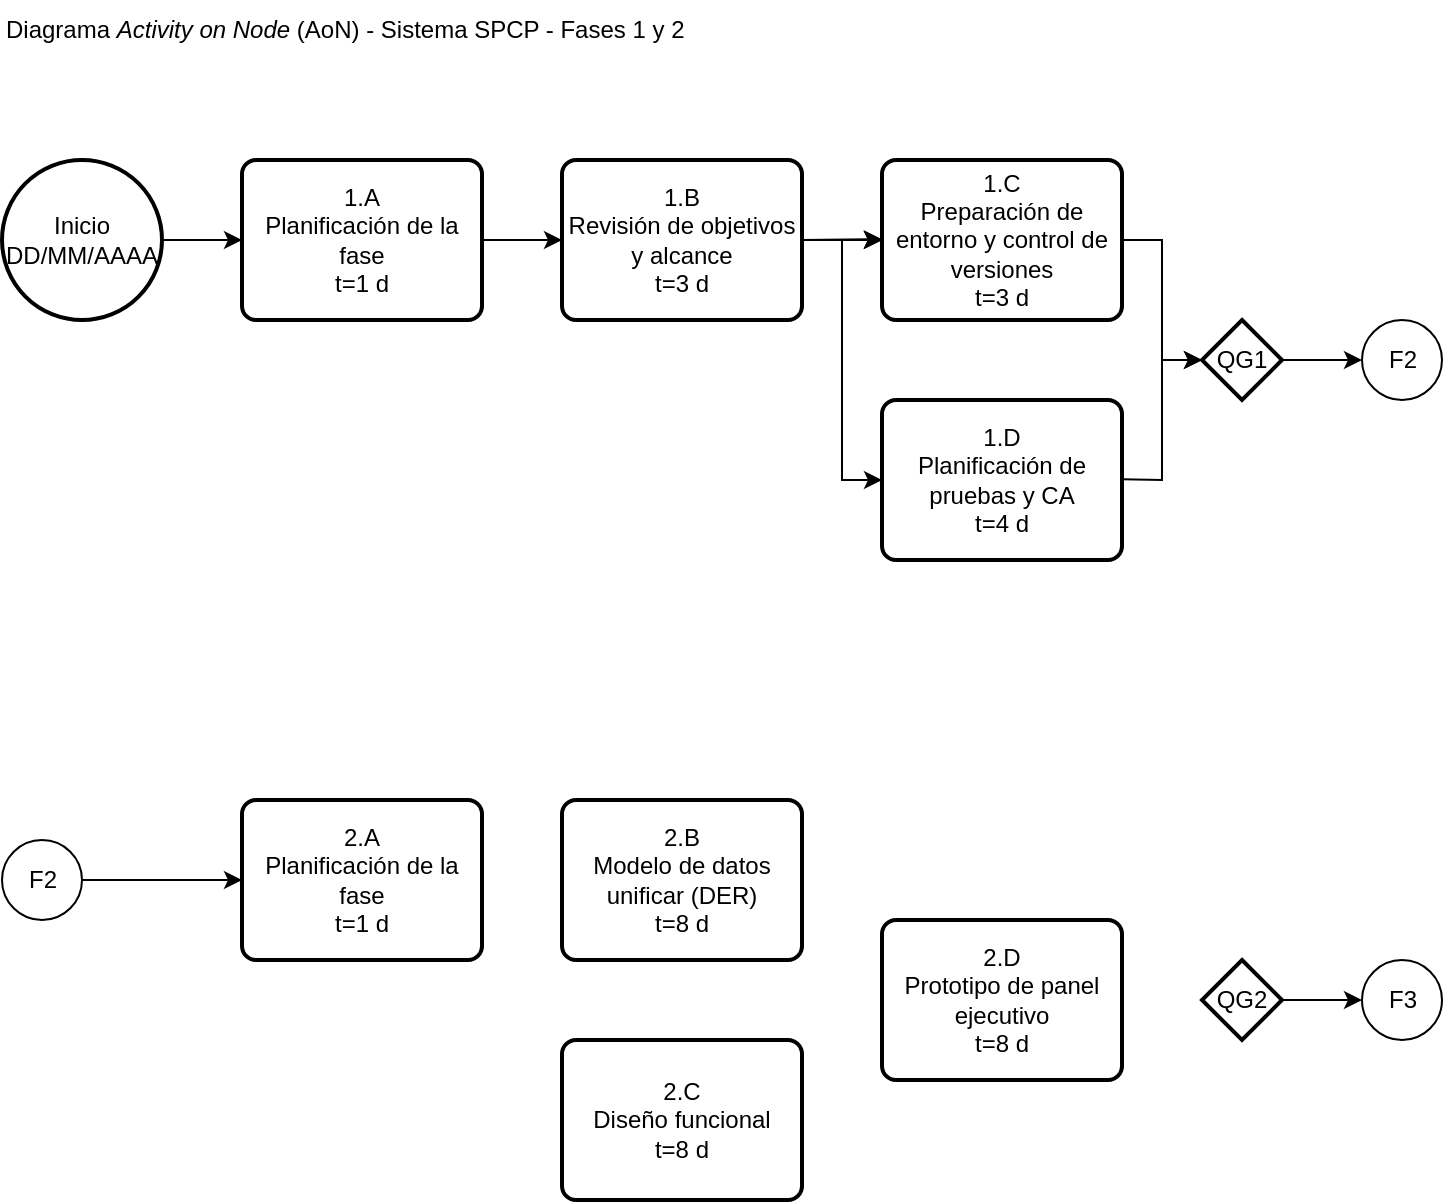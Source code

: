 <mxfile version="28.2.5">
  <diagram name="Página-1" id="6CAupsV__flEeniP3BK9">
    <mxGraphModel dx="2046" dy="623" grid="1" gridSize="10" guides="1" tooltips="1" connect="1" arrows="1" fold="1" page="1" pageScale="1" pageWidth="1100" pageHeight="850" math="0" shadow="0">
      <root>
        <mxCell id="0" />
        <mxCell id="1" parent="0" />
        <mxCell id="FbaqpglJVMi_n5HGXFX3-2" value="Diagrama &lt;i&gt;Activity on Node&lt;/i&gt; (AoN) - Sistema SPCP - Fases 1 y 2" style="text;html=1;align=left;verticalAlign=middle;resizable=0;points=[];autosize=1;strokeColor=none;fillColor=none;" parent="1" vertex="1">
          <mxGeometry x="-1040" y="40" width="360" height="30" as="geometry" />
        </mxCell>
        <mxCell id="FbaqpglJVMi_n5HGXFX3-18" value="" style="edgeStyle=orthogonalEdgeStyle;rounded=0;orthogonalLoop=1;jettySize=auto;html=1;" parent="1" source="FbaqpglJVMi_n5HGXFX3-3" target="FbaqpglJVMi_n5HGXFX3-4" edge="1">
          <mxGeometry relative="1" as="geometry" />
        </mxCell>
        <mxCell id="FbaqpglJVMi_n5HGXFX3-3" value="Inicio&lt;div&gt;DD/MM/AAAA&lt;/div&gt;" style="strokeWidth=2;html=1;shape=mxgraph.flowchart.start_2;whiteSpace=wrap;" parent="1" vertex="1">
          <mxGeometry x="-1040" y="120" width="80" height="80" as="geometry" />
        </mxCell>
        <mxCell id="FbaqpglJVMi_n5HGXFX3-4" value="1.A&lt;div&gt;Planificación de la fase&lt;div&gt;t=1 d&lt;/div&gt;&lt;/div&gt;" style="rounded=1;whiteSpace=wrap;html=1;absoluteArcSize=1;arcSize=14;strokeWidth=2;align=center;" parent="1" vertex="1">
          <mxGeometry x="-920" y="120" width="120" height="80" as="geometry" />
        </mxCell>
        <mxCell id="FbaqpglJVMi_n5HGXFX3-16" value="" style="edgeStyle=orthogonalEdgeStyle;rounded=0;orthogonalLoop=1;jettySize=auto;html=1;" parent="1" source="FbaqpglJVMi_n5HGXFX3-5" target="FbaqpglJVMi_n5HGXFX3-6" edge="1">
          <mxGeometry relative="1" as="geometry" />
        </mxCell>
        <mxCell id="FbaqpglJVMi_n5HGXFX3-17" value="" style="edgeStyle=orthogonalEdgeStyle;rounded=0;orthogonalLoop=1;jettySize=auto;html=1;" parent="1" source="FbaqpglJVMi_n5HGXFX3-5" target="FbaqpglJVMi_n5HGXFX3-6" edge="1">
          <mxGeometry relative="1" as="geometry" />
        </mxCell>
        <mxCell id="FbaqpglJVMi_n5HGXFX3-5" value="1.B&lt;div&gt;Revisión de objetivos y alcance&lt;div&gt;t=3 d&lt;/div&gt;&lt;/div&gt;" style="rounded=1;whiteSpace=wrap;html=1;absoluteArcSize=1;arcSize=14;strokeWidth=2;align=center;" parent="1" vertex="1">
          <mxGeometry x="-760" y="120" width="120" height="80" as="geometry" />
        </mxCell>
        <mxCell id="FbaqpglJVMi_n5HGXFX3-6" value="1.C&lt;div&gt;Preparación de entorno y control de versiones&lt;div&gt;t=3 d&lt;/div&gt;&lt;/div&gt;" style="rounded=1;whiteSpace=wrap;html=1;absoluteArcSize=1;arcSize=14;strokeWidth=2;align=center;" parent="1" vertex="1">
          <mxGeometry x="-600" y="120" width="120" height="80" as="geometry" />
        </mxCell>
        <mxCell id="FbaqpglJVMi_n5HGXFX3-7" value="1.D&lt;div&gt;&lt;div&gt;Planificación de pruebas y CA&lt;/div&gt;&lt;div&gt;t=4 d&lt;/div&gt;&lt;/div&gt;" style="rounded=1;whiteSpace=wrap;html=1;absoluteArcSize=1;arcSize=14;strokeWidth=2;align=center;" parent="1" vertex="1">
          <mxGeometry x="-600" y="240" width="120" height="80" as="geometry" />
        </mxCell>
        <mxCell id="FbaqpglJVMi_n5HGXFX3-8" value="QG1" style="strokeWidth=2;html=1;shape=mxgraph.flowchart.decision;whiteSpace=wrap;" parent="1" vertex="1">
          <mxGeometry x="-440" y="200" width="40" height="40" as="geometry" />
        </mxCell>
        <mxCell id="FbaqpglJVMi_n5HGXFX3-10" value="" style="endArrow=classic;html=1;rounded=0;exitX=1;exitY=0.5;exitDx=0;exitDy=0;" parent="1" source="FbaqpglJVMi_n5HGXFX3-4" edge="1">
          <mxGeometry width="50" height="50" relative="1" as="geometry">
            <mxPoint x="-790" y="159.99" as="sourcePoint" />
            <mxPoint x="-760" y="160" as="targetPoint" />
          </mxGeometry>
        </mxCell>
        <mxCell id="FbaqpglJVMi_n5HGXFX3-11" value="" style="endArrow=classic;html=1;rounded=0;" parent="1" edge="1">
          <mxGeometry width="50" height="50" relative="1" as="geometry">
            <mxPoint x="-640" y="159.99" as="sourcePoint" />
            <mxPoint x="-600" y="159.58" as="targetPoint" />
          </mxGeometry>
        </mxCell>
        <mxCell id="FbaqpglJVMi_n5HGXFX3-12" value="" style="endArrow=classic;html=1;rounded=0;entryX=0;entryY=0.5;entryDx=0;entryDy=0;" parent="1" target="FbaqpglJVMi_n5HGXFX3-7" edge="1">
          <mxGeometry width="50" height="50" relative="1" as="geometry">
            <mxPoint x="-640" y="160" as="sourcePoint" />
            <mxPoint x="-590" y="220" as="targetPoint" />
            <Array as="points">
              <mxPoint x="-620" y="160" />
              <mxPoint x="-620" y="280" />
            </Array>
          </mxGeometry>
        </mxCell>
        <mxCell id="FbaqpglJVMi_n5HGXFX3-13" value="" style="endArrow=classic;html=1;rounded=0;entryX=0;entryY=0.5;entryDx=0;entryDy=0;entryPerimeter=0;" parent="1" target="FbaqpglJVMi_n5HGXFX3-8" edge="1">
          <mxGeometry width="50" height="50" relative="1" as="geometry">
            <mxPoint x="-480" y="160" as="sourcePoint" />
            <mxPoint x="-440" y="280" as="targetPoint" />
            <Array as="points">
              <mxPoint x="-460" y="160" />
              <mxPoint x="-460" y="220" />
            </Array>
          </mxGeometry>
        </mxCell>
        <mxCell id="FbaqpglJVMi_n5HGXFX3-14" value="" style="endArrow=classic;html=1;rounded=0;exitX=1;exitY=0.5;exitDx=0;exitDy=0;entryX=0;entryY=0.5;entryDx=0;entryDy=0;entryPerimeter=0;" parent="1" target="FbaqpglJVMi_n5HGXFX3-8" edge="1">
          <mxGeometry width="50" height="50" relative="1" as="geometry">
            <mxPoint x="-480" y="279.58" as="sourcePoint" />
            <mxPoint x="-440" y="279.58" as="targetPoint" />
            <Array as="points">
              <mxPoint x="-460" y="280" />
              <mxPoint x="-460" y="220" />
            </Array>
          </mxGeometry>
        </mxCell>
        <mxCell id="FbaqpglJVMi_n5HGXFX3-15" value="F2" style="verticalLabelPosition=middle;verticalAlign=middle;html=1;shape=mxgraph.flowchart.on-page_reference;labelPosition=center;align=center;" parent="1" vertex="1">
          <mxGeometry x="-360" y="200" width="40" height="40" as="geometry" />
        </mxCell>
        <mxCell id="FbaqpglJVMi_n5HGXFX3-20" value="" style="endArrow=classic;html=1;rounded=0;exitX=1;exitY=0.5;exitDx=0;exitDy=0;entryX=0;entryY=0.5;entryDx=0;entryDy=0;entryPerimeter=0;exitPerimeter=0;" parent="1" source="FbaqpglJVMi_n5HGXFX3-8" target="FbaqpglJVMi_n5HGXFX3-15" edge="1">
          <mxGeometry width="50" height="50" relative="1" as="geometry">
            <mxPoint x="-390" y="224.58" as="sourcePoint" />
            <mxPoint x="-350" y="224.58" as="targetPoint" />
          </mxGeometry>
        </mxCell>
        <mxCell id="FbaqpglJVMi_n5HGXFX3-21" value="F2" style="verticalLabelPosition=middle;verticalAlign=middle;html=1;shape=mxgraph.flowchart.on-page_reference;labelPosition=center;align=center;" parent="1" vertex="1">
          <mxGeometry x="-1040" y="460" width="40" height="40" as="geometry" />
        </mxCell>
        <mxCell id="FbaqpglJVMi_n5HGXFX3-22" value="2.A&lt;div&gt;Planificación de la fase&lt;div&gt;t=1 d&lt;/div&gt;&lt;/div&gt;" style="rounded=1;whiteSpace=wrap;html=1;absoluteArcSize=1;arcSize=14;strokeWidth=2;align=center;" parent="1" vertex="1">
          <mxGeometry x="-920" y="440" width="120" height="80" as="geometry" />
        </mxCell>
        <mxCell id="FbaqpglJVMi_n5HGXFX3-23" value="2.B&lt;div&gt;Modelo de datos unificar (DER)&lt;div&gt;t=8 d&lt;/div&gt;&lt;/div&gt;" style="rounded=1;whiteSpace=wrap;html=1;absoluteArcSize=1;arcSize=14;strokeWidth=2;align=center;" parent="1" vertex="1">
          <mxGeometry x="-760" y="440" width="120" height="80" as="geometry" />
        </mxCell>
        <mxCell id="FbaqpglJVMi_n5HGXFX3-24" value="2.C&lt;div&gt;Diseño funcional&lt;div&gt;t=8 d&lt;/div&gt;&lt;/div&gt;" style="rounded=1;whiteSpace=wrap;html=1;absoluteArcSize=1;arcSize=14;strokeWidth=2;align=center;" parent="1" vertex="1">
          <mxGeometry x="-760" y="560" width="120" height="80" as="geometry" />
        </mxCell>
        <mxCell id="FbaqpglJVMi_n5HGXFX3-25" value="2.D&lt;div&gt;Prototipo de panel ejecutivo&lt;div&gt;t=8 d&lt;/div&gt;&lt;/div&gt;" style="rounded=1;whiteSpace=wrap;html=1;absoluteArcSize=1;arcSize=14;strokeWidth=2;align=center;" parent="1" vertex="1">
          <mxGeometry x="-600" y="500" width="120" height="80" as="geometry" />
        </mxCell>
        <mxCell id="FbaqpglJVMi_n5HGXFX3-28" value="QG2" style="strokeWidth=2;html=1;shape=mxgraph.flowchart.decision;whiteSpace=wrap;" parent="1" vertex="1">
          <mxGeometry x="-440" y="520" width="40" height="40" as="geometry" />
        </mxCell>
        <mxCell id="FbaqpglJVMi_n5HGXFX3-29" value="F3" style="verticalLabelPosition=middle;verticalAlign=middle;html=1;shape=mxgraph.flowchart.on-page_reference;labelPosition=center;align=center;" parent="1" vertex="1">
          <mxGeometry x="-360" y="520" width="40" height="40" as="geometry" />
        </mxCell>
        <mxCell id="FbaqpglJVMi_n5HGXFX3-30" value="" style="endArrow=classic;html=1;rounded=0;exitX=1;exitY=0.5;exitDx=0;exitDy=0;entryX=0;entryY=0.5;entryDx=0;entryDy=0;entryPerimeter=0;exitPerimeter=0;" parent="1" source="FbaqpglJVMi_n5HGXFX3-28" target="FbaqpglJVMi_n5HGXFX3-29" edge="1">
          <mxGeometry width="50" height="50" relative="1" as="geometry">
            <mxPoint x="-390" y="544.58" as="sourcePoint" />
            <mxPoint x="-350" y="544.58" as="targetPoint" />
          </mxGeometry>
        </mxCell>
        <mxCell id="FbaqpglJVMi_n5HGXFX3-32" value="" style="endArrow=classic;html=1;rounded=0;exitX=1;exitY=0.5;exitDx=0;exitDy=0;exitPerimeter=0;entryX=0;entryY=0.5;entryDx=0;entryDy=0;" parent="1" source="FbaqpglJVMi_n5HGXFX3-21" target="FbaqpglJVMi_n5HGXFX3-22" edge="1">
          <mxGeometry width="50" height="50" relative="1" as="geometry">
            <mxPoint x="-990" y="479.5" as="sourcePoint" />
            <mxPoint x="-950" y="479.5" as="targetPoint" />
          </mxGeometry>
        </mxCell>
      </root>
    </mxGraphModel>
  </diagram>
</mxfile>
